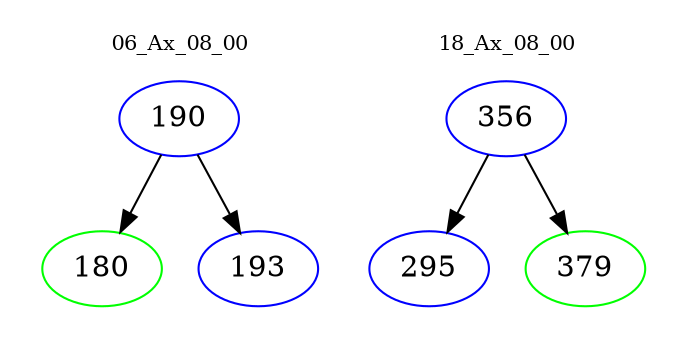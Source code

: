 digraph{
subgraph cluster_0 {
color = white
label = "06_Ax_08_00";
fontsize=10;
T0_190 [label="190", color="blue"]
T0_190 -> T0_180 [color="black"]
T0_180 [label="180", color="green"]
T0_190 -> T0_193 [color="black"]
T0_193 [label="193", color="blue"]
}
subgraph cluster_1 {
color = white
label = "18_Ax_08_00";
fontsize=10;
T1_356 [label="356", color="blue"]
T1_356 -> T1_295 [color="black"]
T1_295 [label="295", color="blue"]
T1_356 -> T1_379 [color="black"]
T1_379 [label="379", color="green"]
}
}
